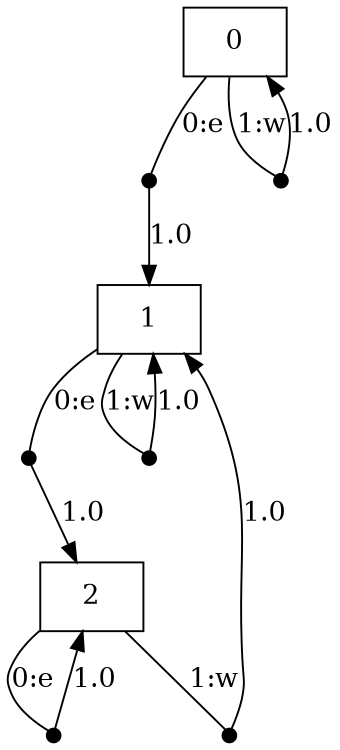 digraph MDP {
size="8,5"
node [shape=box];
0 -> n0_0 [ arrowhead=none,label="0:e" ];
n0_0 [ shape=point,width=0.1,height=0.1,label="" ];
n0_0 -> 1 [ label="1.0" ];
0 -> n0_1 [ arrowhead=none,label="1:w" ];
n0_1 [ shape=point,width=0.1,height=0.1,label="" ];
n0_1 -> 0 [ label="1.0" ];
1 -> n1_0 [ arrowhead=none,label="0:e" ];
n1_0 [ shape=point,width=0.1,height=0.1,label="" ];
n1_0 -> 2 [ label="1.0" ];
1 -> n1_1 [ arrowhead=none,label="1:w" ];
n1_1 [ shape=point,width=0.1,height=0.1,label="" ];
n1_1 -> 1 [ label="1.0" ];
2 -> n2_0 [ arrowhead=none,label="0:e" ];
n2_0 [ shape=point,width=0.1,height=0.1,label="" ];
n2_0 -> 2 [ label="1.0" ];
2 -> n2_1 [ arrowhead=none,label="1:w" ];
n2_1 [ shape=point,width=0.1,height=0.1,label="" ];
n2_1 -> 1 [ label="1.0" ];
}
